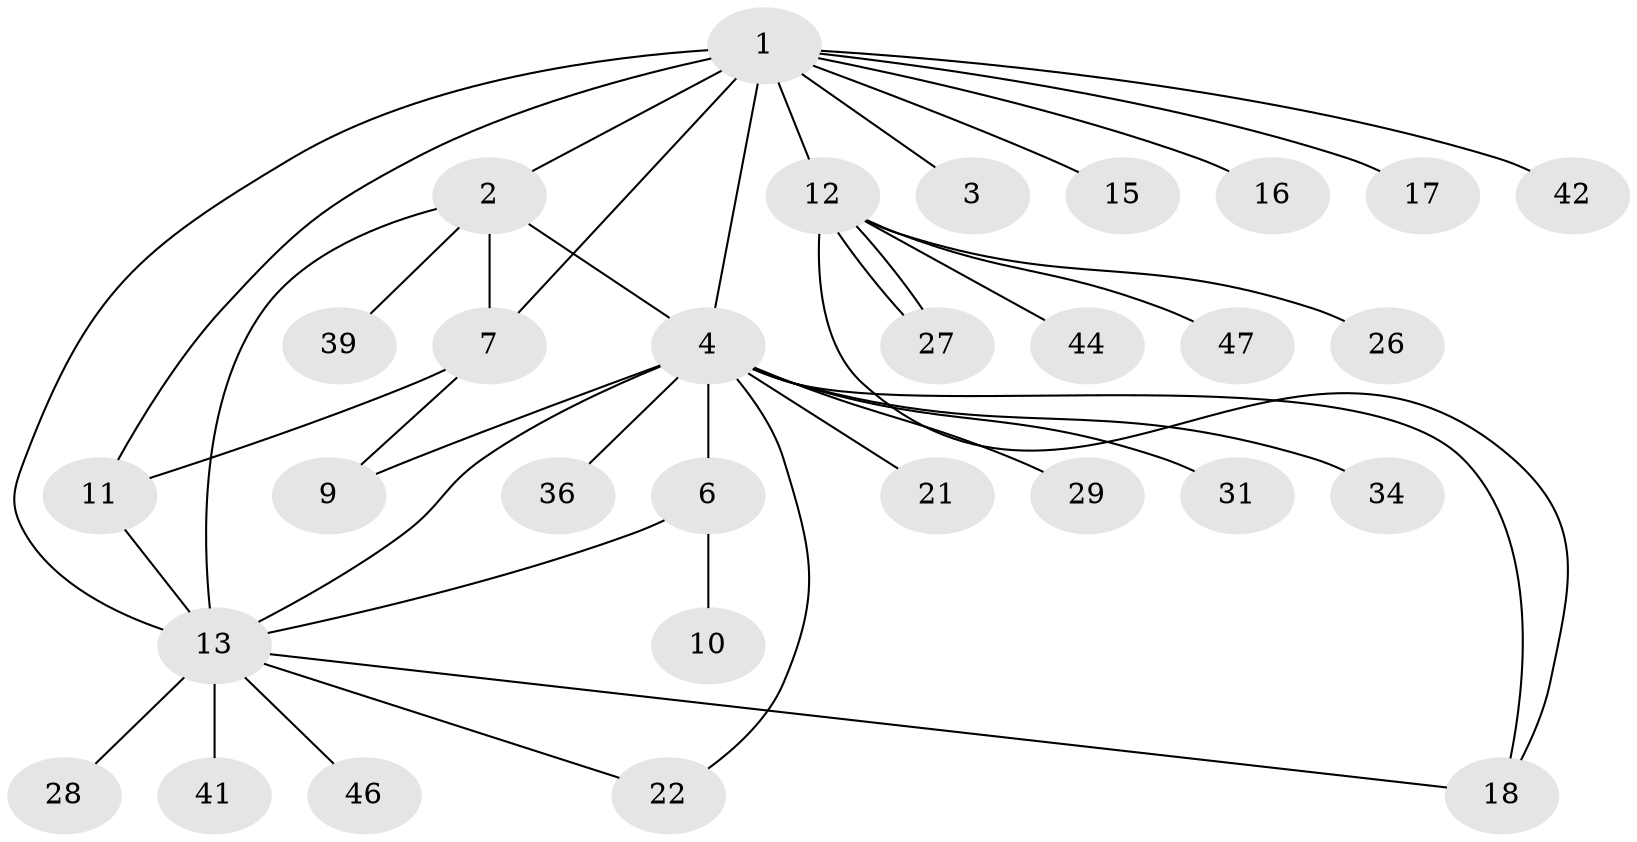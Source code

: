 // original degree distribution, {12: 0.0196078431372549, 5: 0.0784313725490196, 1: 0.49019607843137253, 14: 0.0196078431372549, 3: 0.0784313725490196, 2: 0.2549019607843137, 7: 0.0196078431372549, 10: 0.0196078431372549, 4: 0.0196078431372549}
// Generated by graph-tools (version 1.1) at 2025/18/03/04/25 18:18:16]
// undirected, 30 vertices, 41 edges
graph export_dot {
graph [start="1"]
  node [color=gray90,style=filled];
  1 [super="+23"];
  2;
  3;
  4 [super="+5"];
  6 [super="+33"];
  7 [super="+20+8"];
  9;
  10;
  11 [super="+32+35+24"];
  12;
  13 [super="+19+14+49"];
  15;
  16;
  17;
  18 [super="+25"];
  21;
  22;
  26;
  27;
  28;
  29;
  31;
  34;
  36 [super="+50"];
  39;
  41;
  42;
  44;
  46;
  47;
  1 -- 2;
  1 -- 3;
  1 -- 4;
  1 -- 11;
  1 -- 12;
  1 -- 13 [weight=2];
  1 -- 15;
  1 -- 16;
  1 -- 17;
  1 -- 42;
  1 -- 7;
  2 -- 4;
  2 -- 7;
  2 -- 13;
  2 -- 39;
  4 -- 6 [weight=2];
  4 -- 9;
  4 -- 13;
  4 -- 21;
  4 -- 22;
  4 -- 29;
  4 -- 31;
  4 -- 34;
  4 -- 36;
  4 -- 18;
  6 -- 10;
  6 -- 13;
  7 -- 9;
  7 -- 11;
  11 -- 13 [weight=2];
  12 -- 18;
  12 -- 26;
  12 -- 27;
  12 -- 27;
  12 -- 44;
  12 -- 47;
  13 -- 22;
  13 -- 46;
  13 -- 18;
  13 -- 41;
  13 -- 28;
}
